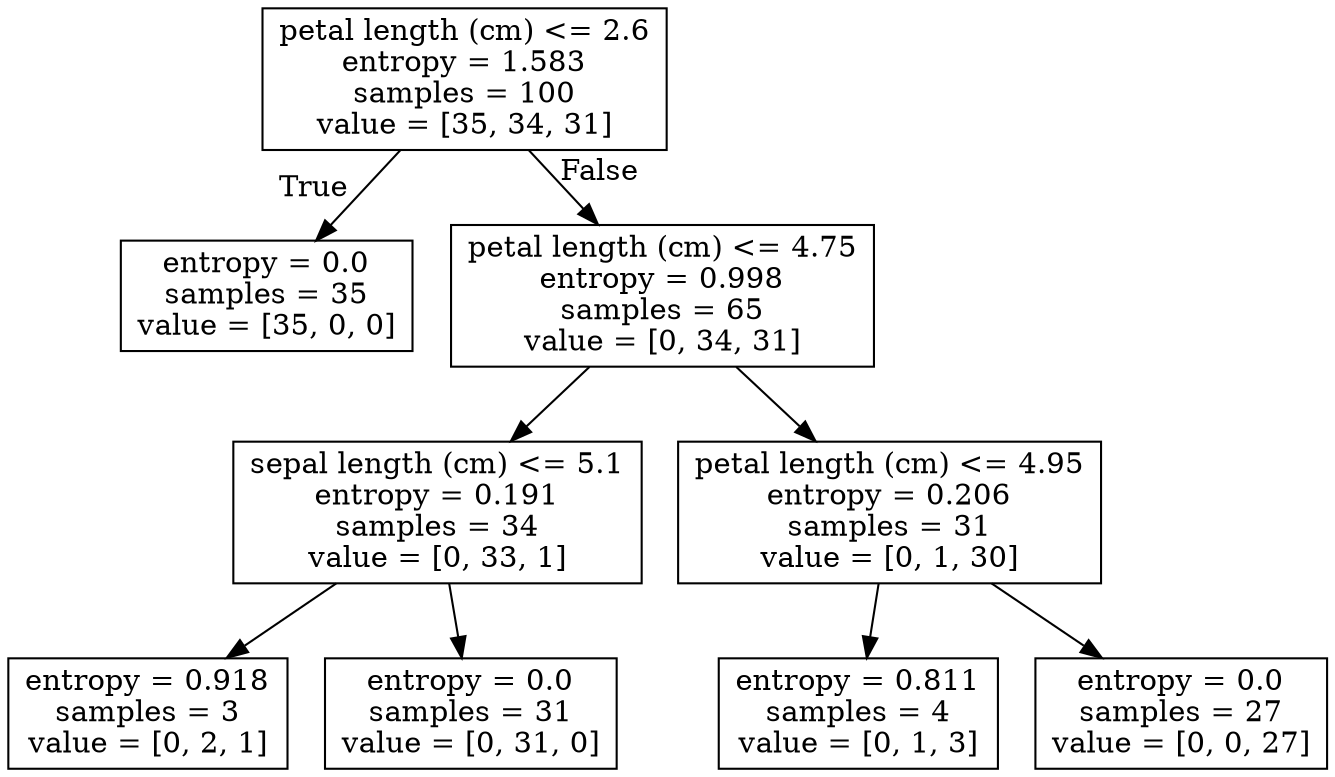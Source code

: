 digraph Tree {
node [shape=box] ;
0 [label="petal length (cm) <= 2.6\nentropy = 1.583\nsamples = 100\nvalue = [35, 34, 31]"] ;
1 [label="entropy = 0.0\nsamples = 35\nvalue = [35, 0, 0]"] ;
0 -> 1 [labeldistance=2.5, labelangle=45, headlabel="True"] ;
2 [label="petal length (cm) <= 4.75\nentropy = 0.998\nsamples = 65\nvalue = [0, 34, 31]"] ;
0 -> 2 [labeldistance=2.5, labelangle=-45, headlabel="False"] ;
3 [label="sepal length (cm) <= 5.1\nentropy = 0.191\nsamples = 34\nvalue = [0, 33, 1]"] ;
2 -> 3 ;
4 [label="entropy = 0.918\nsamples = 3\nvalue = [0, 2, 1]"] ;
3 -> 4 ;
5 [label="entropy = 0.0\nsamples = 31\nvalue = [0, 31, 0]"] ;
3 -> 5 ;
6 [label="petal length (cm) <= 4.95\nentropy = 0.206\nsamples = 31\nvalue = [0, 1, 30]"] ;
2 -> 6 ;
7 [label="entropy = 0.811\nsamples = 4\nvalue = [0, 1, 3]"] ;
6 -> 7 ;
8 [label="entropy = 0.0\nsamples = 27\nvalue = [0, 0, 27]"] ;
6 -> 8 ;
}